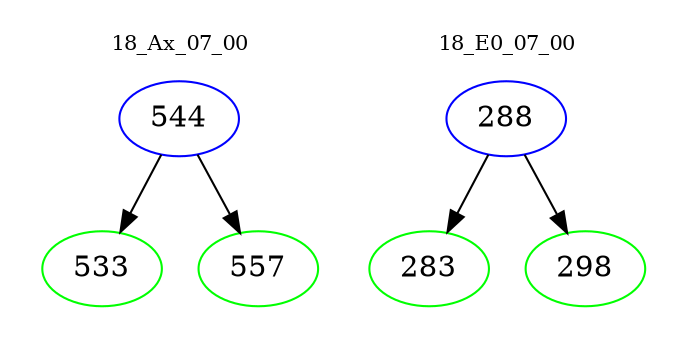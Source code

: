 digraph{
subgraph cluster_0 {
color = white
label = "18_Ax_07_00";
fontsize=10;
T0_544 [label="544", color="blue"]
T0_544 -> T0_533 [color="black"]
T0_533 [label="533", color="green"]
T0_544 -> T0_557 [color="black"]
T0_557 [label="557", color="green"]
}
subgraph cluster_1 {
color = white
label = "18_E0_07_00";
fontsize=10;
T1_288 [label="288", color="blue"]
T1_288 -> T1_283 [color="black"]
T1_283 [label="283", color="green"]
T1_288 -> T1_298 [color="black"]
T1_298 [label="298", color="green"]
}
}
